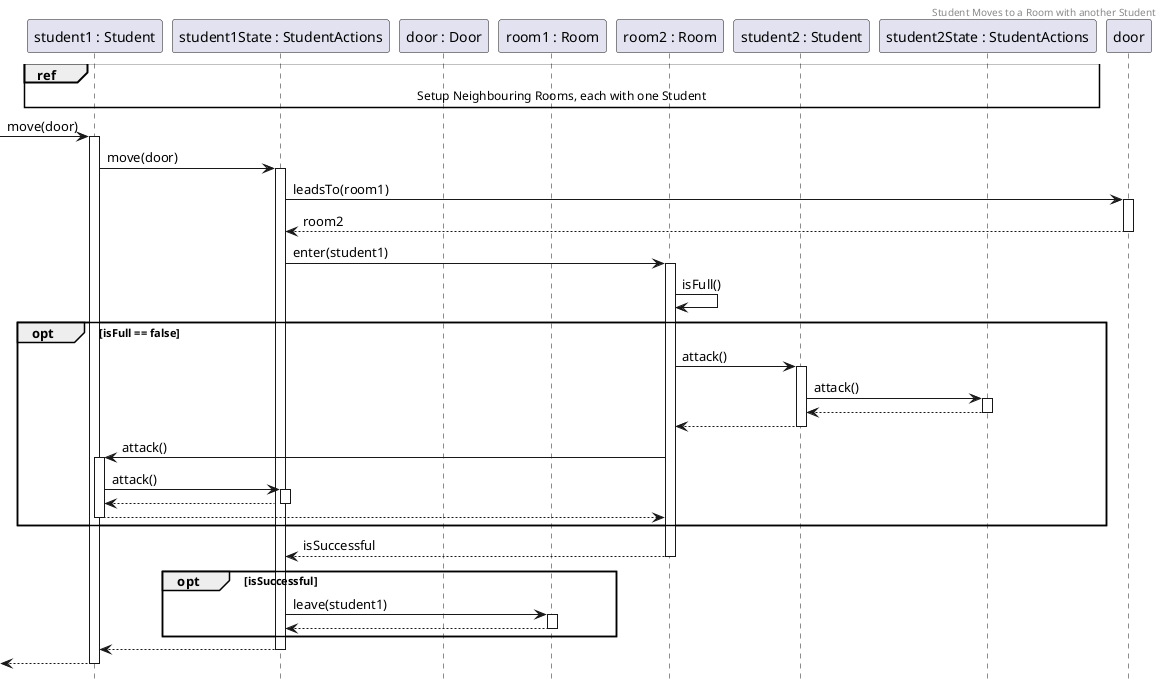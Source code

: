 @startuml RoomSplitWithEffects
header Student Moves to a Room with another Student
hide footbox

participant S1 as "student1 : Student"
participant S1S as "student1State : StudentActions"
participant D as "door : Door"
participant R1 as "room1 : Room"
participant R2 as "room2 : Room"
participant S2 as "student2 : Student"
participant S2S as "student2State : StudentActions"
ref over S1, S2S : Setup Neighbouring Rooms, each with one Student
-> S1 ++: move(door)
S1 -> S1S ++: move(door)
S1S -> door ++: leadsTo(room1)
return room2
S1S -> R2 ++ : enter(student1)
R2 -> R2 : isFull()
opt isFull == false
    R2 -> S2 ++ : attack()
    S2 -> S2S ++ : attack()
    return
    return
    R2 -> S1 ++ : attack()
    S1 -> S1S ++ : attack()
    return
    return
end
return isSuccessful
opt isSuccessful
    S1S -> R1 ++ : leave(student1)
    return
end
return 
return 


@enduml

